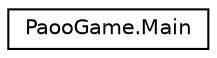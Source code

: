 digraph "Graphical Class Hierarchy"
{
 // INTERACTIVE_SVG=YES
 // LATEX_PDF_SIZE
  edge [fontname="Helvetica",fontsize="10",labelfontname="Helvetica",labelfontsize="10"];
  node [fontname="Helvetica",fontsize="10",shape=record];
  rankdir="LR";
  Node0 [label="PaooGame.Main",height=0.2,width=0.4,color="black", fillcolor="white", style="filled",URL="$class_paoo_game_1_1_main.html",tooltip=" "];
}
